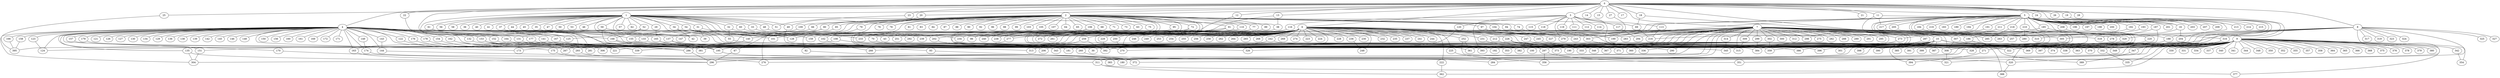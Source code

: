 
graph graphname {
    0 -- 1
0 -- 2
0 -- 3
0 -- 4
0 -- 5
0 -- 6
0 -- 7
0 -- 8
0 -- 9
0 -- 10
0 -- 11
0 -- 12
0 -- 13
0 -- 14
0 -- 15
0 -- 16
0 -- 17
0 -- 18
0 -- 19
0 -- 20
0 -- 21
0 -- 22
0 -- 23
0 -- 24
0 -- 25
0 -- 26
0 -- 27
0 -- 28
0 -- 293
0 -- 281
1 -- 29
1 -- 30
1 -- 31
1 -- 32
1 -- 33
1 -- 34
1 -- 35
1 -- 36
1 -- 37
1 -- 38
1 -- 39
1 -- 40
1 -- 41
1 -- 42
1 -- 43
1 -- 44
1 -- 45
1 -- 46
1 -- 47
1 -- 48
1 -- 49
1 -- 50
1 -- 51
1 -- 52
1 -- 53
1 -- 54
1 -- 55
1 -- 56
1 -- 57
1 -- 58
1 -- 59
1 -- 60
1 -- 61
1 -- 62
1 -- 251
2 -- 63
2 -- 64
2 -- 65
2 -- 66
2 -- 67
2 -- 68
2 -- 69
2 -- 70
2 -- 71
2 -- 72
2 -- 73
2 -- 74
2 -- 75
2 -- 76
2 -- 77
2 -- 78
2 -- 79
2 -- 80
2 -- 81
2 -- 82
2 -- 83
2 -- 84
2 -- 85
2 -- 86
2 -- 87
2 -- 88
2 -- 89
2 -- 90
2 -- 91
2 -- 92
2 -- 93
2 -- 94
2 -- 95
2 -- 96
2 -- 97
2 -- 98
2 -- 99
2 -- 100
2 -- 101
2 -- 102
2 -- 103
2 -- 104
2 -- 105
2 -- 106
2 -- 107
2 -- 108
2 -- 109
2 -- 110
3 -- 111
3 -- 112
3 -- 113
3 -- 114
3 -- 115
3 -- 116
3 -- 117
3 -- 118
3 -- 119
3 -- 120
3 -- 393
3 -- 279
3 -- 396
4 -- 128
4 -- 130
4 -- 131
4 -- 132
4 -- 133
4 -- 134
4 -- 129
4 -- 136
4 -- 137
4 -- 138
4 -- 139
4 -- 140
4 -- 141
4 -- 142
4 -- 143
4 -- 144
4 -- 145
4 -- 146
4 -- 147
4 -- 148
4 -- 149
4 -- 150
4 -- 151
4 -- 152
4 -- 153
4 -- 154
4 -- 155
4 -- 156
4 -- 157
4 -- 158
4 -- 159
4 -- 160
4 -- 161
4 -- 162
4 -- 163
4 -- 164
4 -- 165
4 -- 166
4 -- 167
4 -- 168
4 -- 169
4 -- 170
4 -- 135
4 -- 172
4 -- 173
4 -- 174
4 -- 175
4 -- 176
4 -- 177
4 -- 178
4 -- 179
4 -- 171
4 -- 121
4 -- 122
4 -- 123
4 -- 124
4 -- 125
4 -- 126
4 -- 127
4 -- 304
4 -- 195
5 -- 180
5 -- 181
5 -- 182
5 -- 183
5 -- 184
5 -- 185
5 -- 186
5 -- 187
5 -- 188
5 -- 189
5 -- 190
5 -- 191
5 -- 192
5 -- 193
5 -- 194
5 -- 195
5 -- 196
5 -- 197
5 -- 198
5 -- 199
5 -- 200
5 -- 201
5 -- 202
5 -- 203
5 -- 204
5 -- 205
5 -- 206
5 -- 207
5 -- 208
5 -- 209
5 -- 210
5 -- 211
5 -- 212
5 -- 213
5 -- 214
5 -- 215
5 -- 216
5 -- 217
5 -- 218
5 -- 219
5 -- 220
6 -- 256
6 -- 258
6 -- 259
6 -- 260
6 -- 261
6 -- 262
6 -- 257
6 -- 264
6 -- 265
6 -- 266
6 -- 267
6 -- 268
6 -- 269
6 -- 270
6 -- 271
6 -- 272
6 -- 273
6 -- 274
6 -- 263
6 -- 221
6 -- 222
6 -- 223
6 -- 224
6 -- 225
6 -- 226
6 -- 227
6 -- 228
6 -- 229
6 -- 230
6 -- 231
6 -- 232
6 -- 233
6 -- 234
6 -- 235
6 -- 236
6 -- 237
6 -- 238
6 -- 239
6 -- 240
6 -- 241
6 -- 242
6 -- 243
6 -- 244
6 -- 245
6 -- 246
6 -- 247
6 -- 248
6 -- 249
6 -- 250
6 -- 251
6 -- 252
6 -- 253
6 -- 254
6 -- 255
6 -- 43
6 -- 279
7 -- 275
7 -- 276
7 -- 277
7 -- 278
7 -- 279
7 -- 280
7 -- 281
7 -- 282
7 -- 283
7 -- 284
7 -- 285
7 -- 286
7 -- 287
7 -- 288
7 -- 289
7 -- 290
7 -- 291
7 -- 292
7 -- 293
7 -- 294
7 -- 295
7 -- 296
7 -- 297
7 -- 298
7 -- 299
7 -- 300
7 -- 301
7 -- 302
7 -- 303
7 -- 304
7 -- 305
7 -- 306
7 -- 307
7 -- 308
7 -- 309
7 -- 310
7 -- 311
7 -- 312
7 -- 313
7 -- 314
7 -- 315
7 -- 243
8 -- 320
8 -- 322
8 -- 323
8 -- 324
8 -- 325
8 -- 326
8 -- 321
8 -- 328
8 -- 329
8 -- 327
8 -- 316
8 -- 317
8 -- 318
8 -- 319
9 -- 330
9 -- 331
9 -- 332
9 -- 333
9 -- 334
9 -- 335
9 -- 336
9 -- 337
9 -- 338
9 -- 339
9 -- 340
9 -- 341
9 -- 342
9 -- 343
9 -- 344
9 -- 345
9 -- 346
9 -- 347
9 -- 348
9 -- 349
9 -- 350
9 -- 351
9 -- 352
9 -- 353
9 -- 354
9 -- 355
9 -- 356
9 -- 357
9 -- 358
9 -- 359
9 -- 360
9 -- 361
9 -- 362
9 -- 363
9 -- 364
9 -- 365
9 -- 366
9 -- 367
9 -- 368
9 -- 369
9 -- 370
9 -- 371
9 -- 372
9 -- 373
9 -- 374
9 -- 375
9 -- 376
9 -- 377
9 -- 378
9 -- 379
9 -- 380
9 -- 381
10 -- 384
10 -- 386
10 -- 387
10 -- 388
10 -- 389
10 -- 390
10 -- 385
10 -- 392
10 -- 393
10 -- 394
10 -- 391
10 -- 396
10 -- 397
10 -- 398
10 -- 399
10 -- 395
10 -- 382
10 -- 383
10 -- 30
10 -- 100
11 -- 16
11 -- 217
11 -- 280
12 -- 140
13 -- 86
13 -- 38
16 -- 278
16 -- 204
18 -- 349
18 -- 69
19 -- 369
20 -- 49
22 -- 125
23 -- 51
25 -- 395
27 -- 227
29 -- 165
31 -- 39
31 -- 70
32 -- 202
32 -- 55
33 -- 234
34 -- 101
34 -- 42
35 -- 343
37 -- 221
38 -- 336
48 -- 298
49 -- 392
52 -- 168
52 -- 131
54 -- 125
54 -- 292
54 -- 333
55 -- 260
59 -- 233
59 -- 286
60 -- 239
61 -- 286
66 -- 133
67 -- 296
69 -- 216
70 -- 315
72 -- 86
72 -- 384
74 -- 318
77 -- 272
79 -- 102
80 -- 137
80 -- 147
80 -- 276
82 -- 372
85 -- 124
89 -- 261
91 -- 371
91 -- 212
91 -- 128
93 -- 372
94 -- 283
95 -- 382
97 -- 303
97 -- 279
102 -- 266
104 -- 199
104 -- 363
106 -- 369
106 -- 186
106 -- 238
106 -- 240
106 -- 277
108 -- 173
108 -- 346
109 -- 155
110 -- 360
113 -- 216
116 -- 159
117 -- 294
120 -- 181
122 -- 267
123 -- 124
131 -- 173
131 -- 393
132 -- 313
133 -- 192
133 -- 151
135 -- 304
135 -- 296
137 -- 190
137 -- 181
137 -- 195
140 -- 175
140 -- 163
141 -- 373
143 -- 144
144 -- 311
149 -- 174
151 -- 304
152 -- 270
153 -- 221
153 -- 206
153 -- 361
154 -- 306
155 -- 181
155 -- 343
157 -- 339
158 -- 395
162 -- 381
163 -- 276
164 -- 326
165 -- 195
165 -- 359
166 -- 395
167 -- 308
168 -- 345
168 -- 381
170 -- 296
174 -- 383
175 -- 180
176 -- 293
177 -- 353
178 -- 281
179 -- 339
182 -- 310
184 -- 329
184 -- 188
185 -- 263
185 -- 316
186 -- 332
187 -- 257
187 -- 195
188 -- 320
191 -- 298
193 -- 305
195 -- 320
202 -- 367
205 -- 270
208 -- 220
210 -- 280
210 -- 308
211 -- 273
212 -- 336
217 -- 296
218 -- 285
220 -- 271
222 -- 362
225 -- 356
226 -- 290
226 -- 297
226 -- 328
229 -- 392
231 -- 297
236 -- 248
242 -- 343
242 -- 374
245 -- 338
247 -- 322
250 -- 270
252 -- 361
252 -- 321
259 -- 392
259 -- 313
260 -- 284
271 -- 394
273 -- 301
277 -- 286
286 -- 296
287 -- 398
293 -- 372
297 -- 351
297 -- 356
299 -- 384
302 -- 359
303 -- 386
307 -- 308
307 -- 370
308 -- 321
309 -- 315
311 -- 377
311 -- 362
314 -- 345
316 -- 347
316 -- 397
320 -- 388
329 -- 339
332 -- 335
342 -- 354
347 -- 389

}
